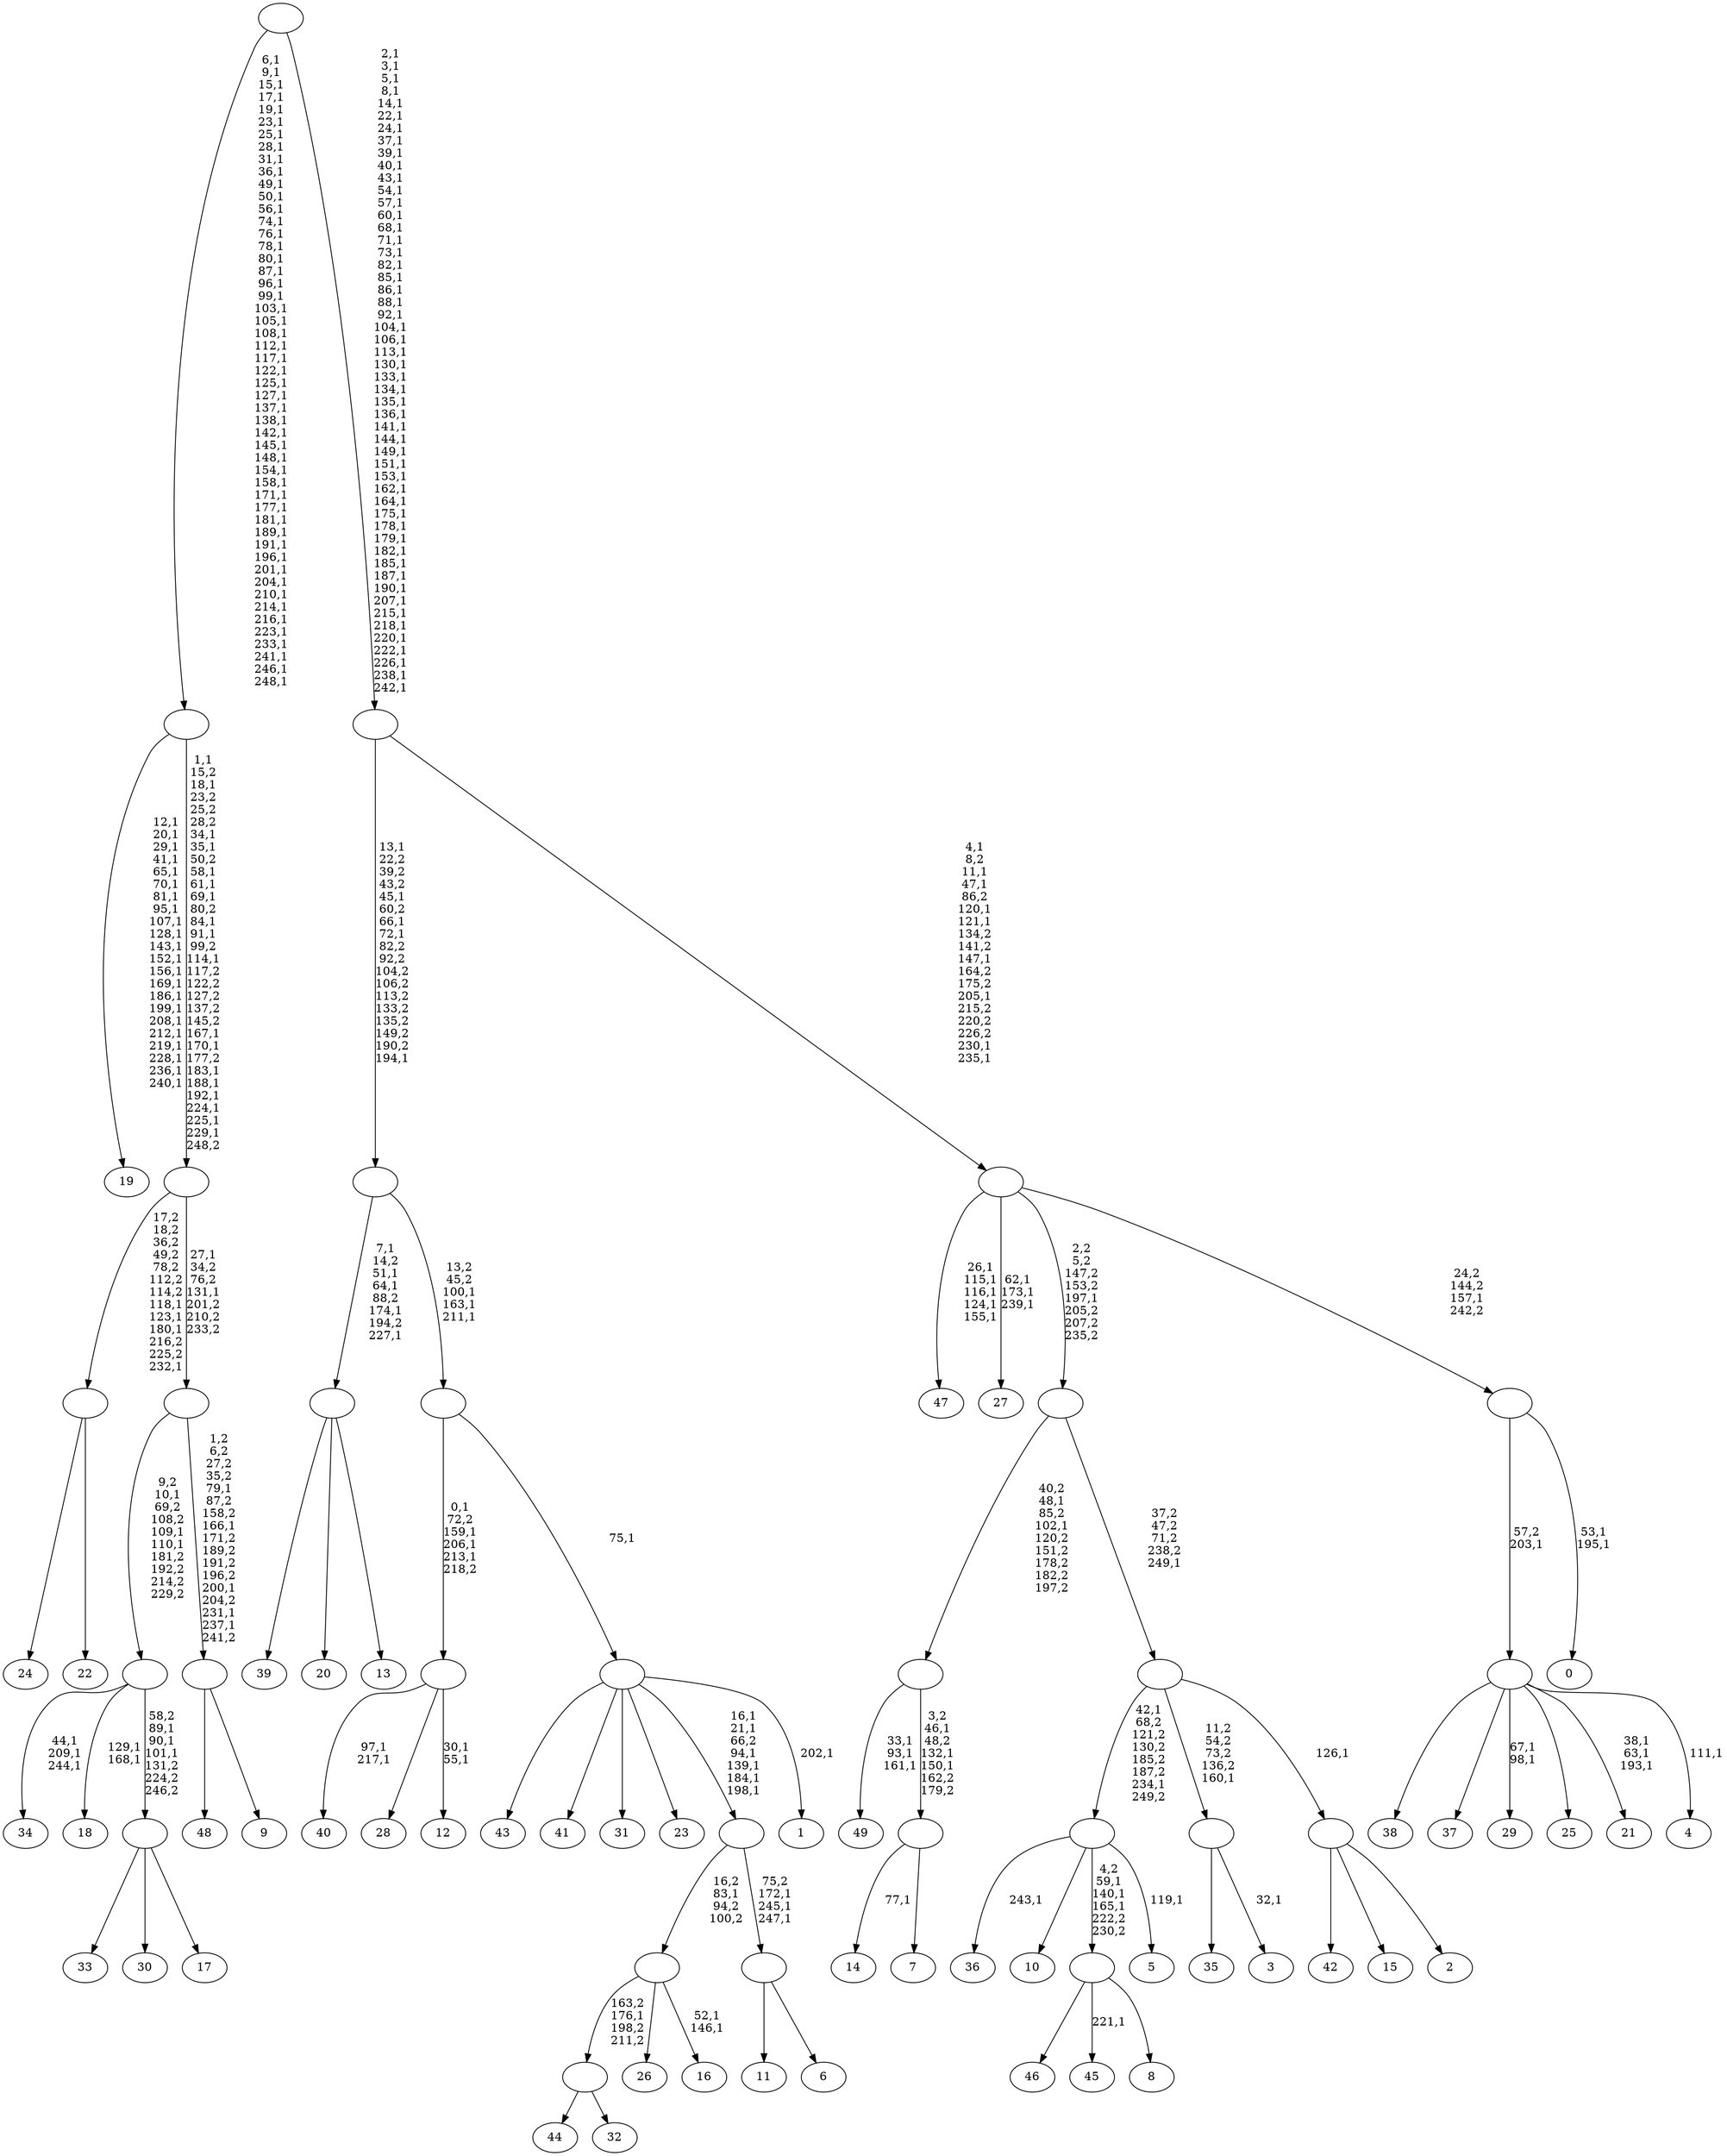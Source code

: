digraph T {
	300 [label="49"]
	296 [label="48"]
	295 [label="47"]
	289 [label="46"]
	288 [label="45"]
	286 [label="44"]
	285 [label="43"]
	284 [label="42"]
	283 [label="41"]
	282 [label="40"]
	279 [label="39"]
	278 [label="38"]
	277 [label="37"]
	276 [label="36"]
	274 [label="35"]
	273 [label="34"]
	269 [label="33"]
	268 [label="32"]
	267 [label=""]
	266 [label="31"]
	265 [label="30"]
	264 [label="29"]
	261 [label="28"]
	260 [label="27"]
	256 [label="26"]
	255 [label="25"]
	254 [label="24"]
	253 [label="23"]
	252 [label="22"]
	251 [label=""]
	247 [label="21"]
	243 [label="20"]
	242 [label="19"]
	219 [label="18"]
	216 [label="17"]
	215 [label=""]
	212 [label=""]
	209 [label="16"]
	206 [label=""]
	205 [label="15"]
	204 [label="14"]
	202 [label="13"]
	201 [label=""]
	196 [label="12"]
	193 [label=""]
	189 [label="11"]
	188 [label="10"]
	187 [label="9"]
	186 [label=""]
	181 [label=""]
	179 [label=""]
	161 [label=""]
	110 [label="8"]
	109 [label=""]
	106 [label="7"]
	105 [label=""]
	102 [label=""]
	100 [label="6"]
	99 [label=""]
	96 [label=""]
	90 [label="5"]
	88 [label=""]
	86 [label="4"]
	84 [label=""]
	83 [label="3"]
	81 [label=""]
	80 [label="2"]
	79 [label=""]
	78 [label=""]
	77 [label=""]
	76 [label="1"]
	74 [label=""]
	73 [label=""]
	70 [label=""]
	65 [label="0"]
	62 [label=""]
	61 [label=""]
	52 [label=""]
	0 [label=""]
	267 -> 286 [label=""]
	267 -> 268 [label=""]
	251 -> 254 [label=""]
	251 -> 252 [label=""]
	215 -> 269 [label=""]
	215 -> 265 [label=""]
	215 -> 216 [label=""]
	212 -> 215 [label="58,2\n89,1\n90,1\n101,1\n131,2\n224,2\n246,2"]
	212 -> 219 [label="129,1\n168,1"]
	212 -> 273 [label="44,1\n209,1\n244,1"]
	206 -> 209 [label="52,1\n146,1"]
	206 -> 267 [label="163,2\n176,1\n198,2\n211,2"]
	206 -> 256 [label=""]
	201 -> 279 [label=""]
	201 -> 243 [label=""]
	201 -> 202 [label=""]
	193 -> 196 [label="30,1\n55,1"]
	193 -> 282 [label="97,1\n217,1"]
	193 -> 261 [label=""]
	186 -> 296 [label=""]
	186 -> 187 [label=""]
	181 -> 186 [label="1,2\n6,2\n27,2\n35,2\n79,1\n87,2\n158,2\n166,1\n171,2\n189,2\n191,2\n196,2\n200,1\n204,2\n231,1\n237,1\n241,2"]
	181 -> 212 [label="9,2\n10,1\n69,2\n108,2\n109,1\n110,1\n181,2\n192,2\n214,2\n229,2"]
	179 -> 181 [label="27,1\n34,2\n76,2\n131,1\n201,2\n210,2\n233,2"]
	179 -> 251 [label="17,2\n18,2\n36,2\n49,2\n78,2\n112,2\n114,2\n118,1\n123,1\n180,1\n216,2\n225,2\n232,1"]
	161 -> 179 [label="1,1\n15,2\n18,1\n23,2\n25,2\n28,2\n34,1\n35,1\n50,2\n58,1\n61,1\n69,1\n80,2\n84,1\n91,1\n99,2\n114,1\n117,2\n122,2\n127,2\n137,2\n145,2\n167,1\n170,1\n177,2\n183,1\n188,1\n192,1\n224,1\n225,1\n229,1\n248,2"]
	161 -> 242 [label="12,1\n20,1\n29,1\n41,1\n65,1\n70,1\n81,1\n95,1\n107,1\n128,1\n143,1\n152,1\n156,1\n169,1\n186,1\n199,1\n208,1\n212,1\n219,1\n228,1\n236,1\n240,1"]
	109 -> 288 [label="221,1"]
	109 -> 289 [label=""]
	109 -> 110 [label=""]
	105 -> 204 [label="77,1"]
	105 -> 106 [label=""]
	102 -> 105 [label="3,2\n46,1\n48,2\n132,1\n150,1\n162,2\n179,2"]
	102 -> 300 [label="33,1\n93,1\n161,1"]
	99 -> 189 [label=""]
	99 -> 100 [label=""]
	96 -> 99 [label="75,2\n172,1\n245,1\n247,1"]
	96 -> 206 [label="16,2\n83,1\n94,2\n100,2"]
	88 -> 90 [label="119,1"]
	88 -> 109 [label="4,2\n59,1\n140,1\n165,1\n222,2\n230,2"]
	88 -> 276 [label="243,1"]
	88 -> 188 [label=""]
	84 -> 86 [label="111,1"]
	84 -> 247 [label="38,1\n63,1\n193,1"]
	84 -> 264 [label="67,1\n98,1"]
	84 -> 278 [label=""]
	84 -> 277 [label=""]
	84 -> 255 [label=""]
	81 -> 83 [label="32,1"]
	81 -> 274 [label=""]
	79 -> 284 [label=""]
	79 -> 205 [label=""]
	79 -> 80 [label=""]
	78 -> 88 [label="42,1\n68,2\n121,2\n130,2\n185,2\n187,2\n234,1\n249,2"]
	78 -> 81 [label="11,2\n54,2\n73,2\n136,2\n160,1"]
	78 -> 79 [label="126,1"]
	77 -> 102 [label="40,2\n48,1\n85,2\n102,1\n120,2\n151,2\n178,2\n182,2\n197,2"]
	77 -> 78 [label="37,2\n47,2\n71,2\n238,2\n249,1"]
	74 -> 76 [label="202,1"]
	74 -> 96 [label="16,1\n21,1\n66,2\n94,1\n139,1\n184,1\n198,1"]
	74 -> 285 [label=""]
	74 -> 283 [label=""]
	74 -> 266 [label=""]
	74 -> 253 [label=""]
	73 -> 193 [label="0,1\n72,2\n159,1\n206,1\n213,1\n218,2"]
	73 -> 74 [label="75,1"]
	70 -> 73 [label="13,2\n45,2\n100,1\n163,1\n211,1"]
	70 -> 201 [label="7,1\n14,2\n51,1\n64,1\n88,2\n174,1\n194,2\n227,1"]
	62 -> 65 [label="53,1\n195,1"]
	62 -> 84 [label="57,2\n203,1"]
	61 -> 260 [label="62,1\n173,1\n239,1"]
	61 -> 295 [label="26,1\n115,1\n116,1\n124,1\n155,1"]
	61 -> 77 [label="2,2\n5,2\n147,2\n153,2\n197,1\n205,2\n207,2\n235,2"]
	61 -> 62 [label="24,2\n144,2\n157,1\n242,2"]
	52 -> 61 [label="4,1\n8,2\n11,1\n47,1\n86,2\n120,1\n121,1\n134,2\n141,2\n147,1\n164,2\n175,2\n205,1\n215,2\n220,2\n226,2\n230,1\n235,1"]
	52 -> 70 [label="13,1\n22,2\n39,2\n43,2\n45,1\n60,2\n66,1\n72,1\n82,2\n92,2\n104,2\n106,2\n113,2\n133,2\n135,2\n149,2\n190,2\n194,1"]
	0 -> 52 [label="2,1\n3,1\n5,1\n8,1\n14,1\n22,1\n24,1\n37,1\n39,1\n40,1\n43,1\n54,1\n57,1\n60,1\n68,1\n71,1\n73,1\n82,1\n85,1\n86,1\n88,1\n92,1\n104,1\n106,1\n113,1\n130,1\n133,1\n134,1\n135,1\n136,1\n141,1\n144,1\n149,1\n151,1\n153,1\n162,1\n164,1\n175,1\n178,1\n179,1\n182,1\n185,1\n187,1\n190,1\n207,1\n215,1\n218,1\n220,1\n222,1\n226,1\n238,1\n242,1"]
	0 -> 161 [label="6,1\n9,1\n15,1\n17,1\n19,1\n23,1\n25,1\n28,1\n31,1\n36,1\n49,1\n50,1\n56,1\n74,1\n76,1\n78,1\n80,1\n87,1\n96,1\n99,1\n103,1\n105,1\n108,1\n112,1\n117,1\n122,1\n125,1\n127,1\n137,1\n138,1\n142,1\n145,1\n148,1\n154,1\n158,1\n171,1\n177,1\n181,1\n189,1\n191,1\n196,1\n201,1\n204,1\n210,1\n214,1\n216,1\n223,1\n233,1\n241,1\n246,1\n248,1"]
}
